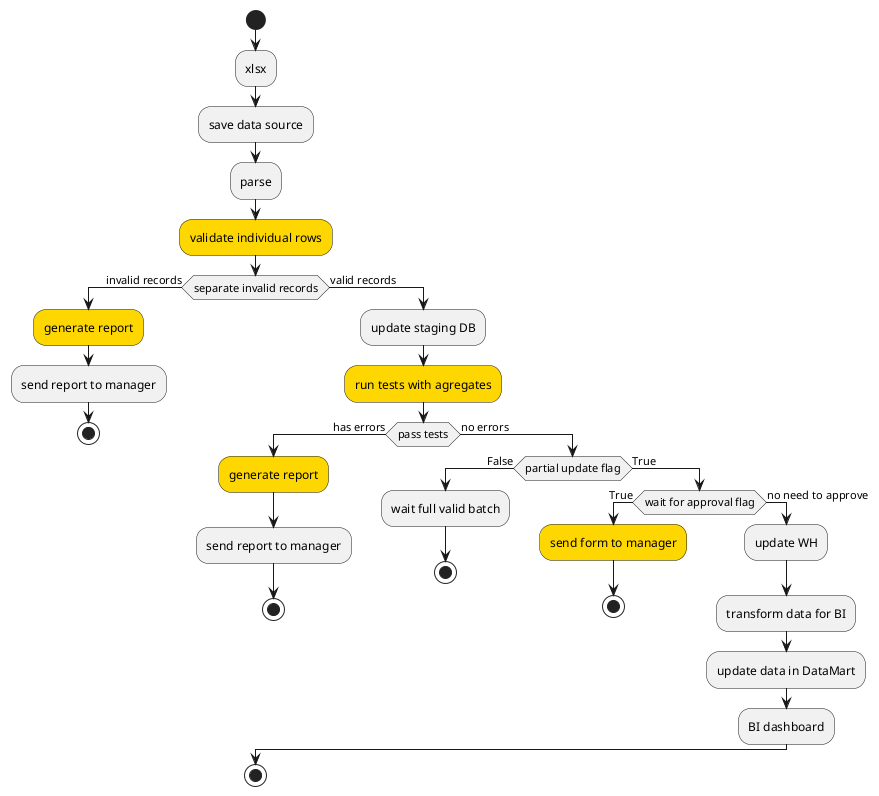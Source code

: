 @startuml
start
:xlsx;
:save data source;
:parse;
#gold:validate individual rows;
if (separate invalid records) then (invalid records)
	#gold:generate report;
	:send report to manager;
	stop
else (valid records)
	:update staging DB;
	#gold:run tests with agregates;
	if (pass tests) then (has errors)
		#gold:generate report;
		:send report to manager;
		stop
	else (no errors)
		if (partial update flag) then (False)
			:wait full valid batch;
			stop
		else (True)
			if (wait for approval flag) then (True)
				#gold:send form to manager;
				stop
			else (no need to approve)
				:update WH;
				:transform data for BI;
				:update data in DataMart;
				:BI dashboard;
			endif
		endif
	endif
endif
stop
@enduml
